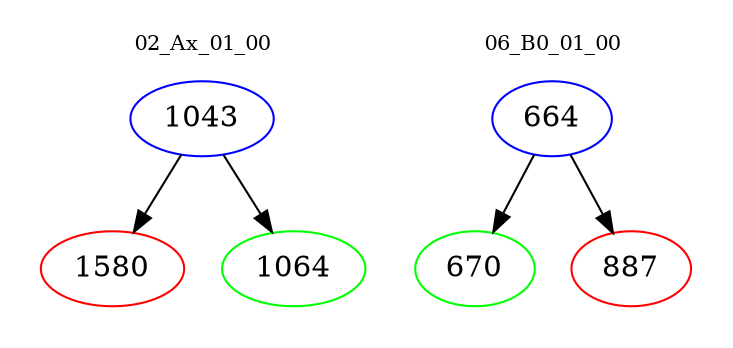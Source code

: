 digraph{
subgraph cluster_0 {
color = white
label = "02_Ax_01_00";
fontsize=10;
T0_1043 [label="1043", color="blue"]
T0_1043 -> T0_1580 [color="black"]
T0_1580 [label="1580", color="red"]
T0_1043 -> T0_1064 [color="black"]
T0_1064 [label="1064", color="green"]
}
subgraph cluster_1 {
color = white
label = "06_B0_01_00";
fontsize=10;
T1_664 [label="664", color="blue"]
T1_664 -> T1_670 [color="black"]
T1_670 [label="670", color="green"]
T1_664 -> T1_887 [color="black"]
T1_887 [label="887", color="red"]
}
}
